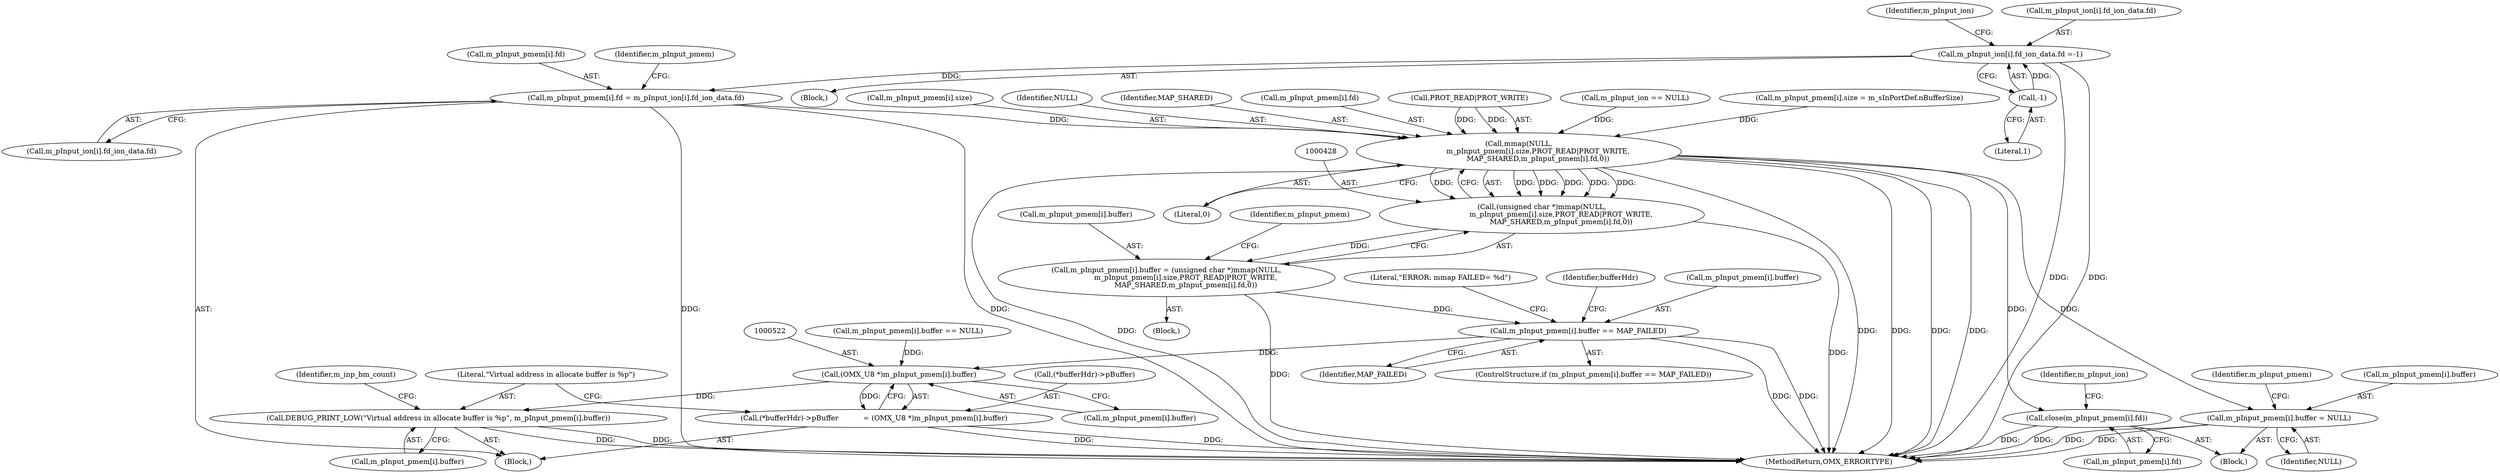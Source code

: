digraph "0_Android_7558d03e6498e970b761aa44fff6b2c659202d95@array" {
"1000381" [label="(Call,m_pInput_pmem[i].fd = m_pInput_ion[i].fd_ion_data.fd)"];
"1000248" [label="(Call,m_pInput_ion[i].fd_ion_data.fd =-1)"];
"1000256" [label="(Call,-1)"];
"1000429" [label="(Call,mmap(NULL,\n                 m_pInput_pmem[i].size,PROT_READ|PROT_WRITE,\n                 MAP_SHARED,m_pInput_pmem[i].fd,0))"];
"1000427" [label="(Call,(unsigned char *)mmap(NULL,\n                 m_pInput_pmem[i].size,PROT_READ|PROT_WRITE,\n                 MAP_SHARED,m_pInput_pmem[i].fd,0))"];
"1000421" [label="(Call,m_pInput_pmem[i].buffer = (unsigned char *)mmap(NULL,\n                 m_pInput_pmem[i].size,PROT_READ|PROT_WRITE,\n                 MAP_SHARED,m_pInput_pmem[i].fd,0))"];
"1000447" [label="(Call,m_pInput_pmem[i].buffer == MAP_FAILED)"];
"1000521" [label="(Call,(OMX_U8 *)m_pInput_pmem[i].buffer)"];
"1000516" [label="(Call,(*bufferHdr)->pBuffer           = (OMX_U8 *)m_pInput_pmem[i].buffer)"];
"1000528" [label="(Call,DEBUG_PRINT_LOW(\"Virtual address in allocate buffer is %p\", m_pInput_pmem[i].buffer))"];
"1000458" [label="(Call,m_pInput_pmem[i].buffer = NULL)"];
"1000465" [label="(Call,close(m_pInput_pmem[i].fd))"];
"1000530" [label="(Call,m_pInput_pmem[i].buffer)"];
"1000529" [label="(Literal,\"Virtual address in allocate buffer is %p\")"];
"1000464" [label="(Identifier,NULL)"];
"1000440" [label="(Call,m_pInput_pmem[i].fd)"];
"1000454" [label="(Block,)"];
"1000468" [label="(Identifier,m_pInput_pmem)"];
"1000516" [label="(Call,(*bufferHdr)->pBuffer           = (OMX_U8 *)m_pInput_pmem[i].buffer)"];
"1000519" [label="(Identifier,bufferHdr)"];
"1000436" [label="(Call,PROT_READ|PROT_WRITE)"];
"1000381" [label="(Call,m_pInput_pmem[i].fd = m_pInput_ion[i].fd_ion_data.fd)"];
"1000447" [label="(Call,m_pInput_pmem[i].buffer == MAP_FAILED)"];
"1000466" [label="(Call,m_pInput_pmem[i].fd)"];
"1000387" [label="(Call,m_pInput_ion[i].fd_ion_data.fd)"];
"1000537" [label="(Identifier,m_inp_bm_count)"];
"1000212" [label="(Call,m_pInput_ion == NULL)"];
"1000459" [label="(Call,m_pInput_pmem[i].buffer)"];
"1000422" [label="(Call,m_pInput_pmem[i].buffer)"];
"1000394" [label="(Call,m_pInput_pmem[i].size = m_sInPortDef.nBufferSize)"];
"1000262" [label="(Identifier,m_pInput_ion)"];
"1000431" [label="(Call,m_pInput_pmem[i].size)"];
"1000420" [label="(Block,)"];
"1000427" [label="(Call,(unsigned char *)mmap(NULL,\n                 m_pInput_pmem[i].size,PROT_READ|PROT_WRITE,\n                 MAP_SHARED,m_pInput_pmem[i].fd,0))"];
"1000256" [label="(Call,-1)"];
"1000453" [label="(Identifier,MAP_FAILED)"];
"1000448" [label="(Call,m_pInput_pmem[i].buffer)"];
"1000450" [label="(Identifier,m_pInput_pmem)"];
"1000292" [label="(Block,)"];
"1000446" [label="(ControlStructure,if (m_pInput_pmem[i].buffer == MAP_FAILED))"];
"1000521" [label="(Call,(OMX_U8 *)m_pInput_pmem[i].buffer)"];
"1000517" [label="(Call,(*bufferHdr)->pBuffer)"];
"1000528" [label="(Call,DEBUG_PRINT_LOW(\"Virtual address in allocate buffer is %p\", m_pInput_pmem[i].buffer))"];
"1000382" [label="(Call,m_pInput_pmem[i].fd)"];
"1000248" [label="(Call,m_pInput_ion[i].fd_ion_data.fd =-1)"];
"1000429" [label="(Call,mmap(NULL,\n                 m_pInput_pmem[i].size,PROT_READ|PROT_WRITE,\n                 MAP_SHARED,m_pInput_pmem[i].fd,0))"];
"1000456" [label="(Literal,\"ERROR: mmap FAILED= %d\")"];
"1000474" [label="(Identifier,m_pInput_ion)"];
"1000458" [label="(Call,m_pInput_pmem[i].buffer = NULL)"];
"1000523" [label="(Call,m_pInput_pmem[i].buffer)"];
"1000430" [label="(Identifier,NULL)"];
"1000421" [label="(Call,m_pInput_pmem[i].buffer = (unsigned char *)mmap(NULL,\n                 m_pInput_pmem[i].size,PROT_READ|PROT_WRITE,\n                 MAP_SHARED,m_pInput_pmem[i].fd,0))"];
"1000231" [label="(Block,)"];
"1000493" [label="(Call,m_pInput_pmem[i].buffer == NULL)"];
"1000397" [label="(Identifier,m_pInput_pmem)"];
"1000257" [label="(Literal,1)"];
"1000465" [label="(Call,close(m_pInput_pmem[i].fd))"];
"1000249" [label="(Call,m_pInput_ion[i].fd_ion_data.fd)"];
"1000567" [label="(MethodReturn,OMX_ERRORTYPE)"];
"1000445" [label="(Literal,0)"];
"1000439" [label="(Identifier,MAP_SHARED)"];
"1000381" -> "1000292"  [label="AST: "];
"1000381" -> "1000387"  [label="CFG: "];
"1000382" -> "1000381"  [label="AST: "];
"1000387" -> "1000381"  [label="AST: "];
"1000397" -> "1000381"  [label="CFG: "];
"1000381" -> "1000567"  [label="DDG: "];
"1000381" -> "1000567"  [label="DDG: "];
"1000248" -> "1000381"  [label="DDG: "];
"1000381" -> "1000429"  [label="DDG: "];
"1000248" -> "1000231"  [label="AST: "];
"1000248" -> "1000256"  [label="CFG: "];
"1000249" -> "1000248"  [label="AST: "];
"1000256" -> "1000248"  [label="AST: "];
"1000262" -> "1000248"  [label="CFG: "];
"1000248" -> "1000567"  [label="DDG: "];
"1000248" -> "1000567"  [label="DDG: "];
"1000256" -> "1000248"  [label="DDG: "];
"1000256" -> "1000257"  [label="CFG: "];
"1000257" -> "1000256"  [label="AST: "];
"1000429" -> "1000427"  [label="AST: "];
"1000429" -> "1000445"  [label="CFG: "];
"1000430" -> "1000429"  [label="AST: "];
"1000431" -> "1000429"  [label="AST: "];
"1000436" -> "1000429"  [label="AST: "];
"1000439" -> "1000429"  [label="AST: "];
"1000440" -> "1000429"  [label="AST: "];
"1000445" -> "1000429"  [label="AST: "];
"1000427" -> "1000429"  [label="CFG: "];
"1000429" -> "1000567"  [label="DDG: "];
"1000429" -> "1000567"  [label="DDG: "];
"1000429" -> "1000567"  [label="DDG: "];
"1000429" -> "1000567"  [label="DDG: "];
"1000429" -> "1000567"  [label="DDG: "];
"1000429" -> "1000427"  [label="DDG: "];
"1000429" -> "1000427"  [label="DDG: "];
"1000429" -> "1000427"  [label="DDG: "];
"1000429" -> "1000427"  [label="DDG: "];
"1000429" -> "1000427"  [label="DDG: "];
"1000429" -> "1000427"  [label="DDG: "];
"1000212" -> "1000429"  [label="DDG: "];
"1000394" -> "1000429"  [label="DDG: "];
"1000436" -> "1000429"  [label="DDG: "];
"1000436" -> "1000429"  [label="DDG: "];
"1000429" -> "1000458"  [label="DDG: "];
"1000429" -> "1000465"  [label="DDG: "];
"1000427" -> "1000421"  [label="AST: "];
"1000428" -> "1000427"  [label="AST: "];
"1000421" -> "1000427"  [label="CFG: "];
"1000427" -> "1000567"  [label="DDG: "];
"1000427" -> "1000421"  [label="DDG: "];
"1000421" -> "1000420"  [label="AST: "];
"1000422" -> "1000421"  [label="AST: "];
"1000450" -> "1000421"  [label="CFG: "];
"1000421" -> "1000567"  [label="DDG: "];
"1000421" -> "1000447"  [label="DDG: "];
"1000447" -> "1000446"  [label="AST: "];
"1000447" -> "1000453"  [label="CFG: "];
"1000448" -> "1000447"  [label="AST: "];
"1000453" -> "1000447"  [label="AST: "];
"1000456" -> "1000447"  [label="CFG: "];
"1000519" -> "1000447"  [label="CFG: "];
"1000447" -> "1000567"  [label="DDG: "];
"1000447" -> "1000567"  [label="DDG: "];
"1000447" -> "1000521"  [label="DDG: "];
"1000521" -> "1000516"  [label="AST: "];
"1000521" -> "1000523"  [label="CFG: "];
"1000522" -> "1000521"  [label="AST: "];
"1000523" -> "1000521"  [label="AST: "];
"1000516" -> "1000521"  [label="CFG: "];
"1000521" -> "1000516"  [label="DDG: "];
"1000493" -> "1000521"  [label="DDG: "];
"1000521" -> "1000528"  [label="DDG: "];
"1000516" -> "1000292"  [label="AST: "];
"1000517" -> "1000516"  [label="AST: "];
"1000529" -> "1000516"  [label="CFG: "];
"1000516" -> "1000567"  [label="DDG: "];
"1000516" -> "1000567"  [label="DDG: "];
"1000528" -> "1000292"  [label="AST: "];
"1000528" -> "1000530"  [label="CFG: "];
"1000529" -> "1000528"  [label="AST: "];
"1000530" -> "1000528"  [label="AST: "];
"1000537" -> "1000528"  [label="CFG: "];
"1000528" -> "1000567"  [label="DDG: "];
"1000528" -> "1000567"  [label="DDG: "];
"1000458" -> "1000454"  [label="AST: "];
"1000458" -> "1000464"  [label="CFG: "];
"1000459" -> "1000458"  [label="AST: "];
"1000464" -> "1000458"  [label="AST: "];
"1000468" -> "1000458"  [label="CFG: "];
"1000458" -> "1000567"  [label="DDG: "];
"1000458" -> "1000567"  [label="DDG: "];
"1000465" -> "1000454"  [label="AST: "];
"1000465" -> "1000466"  [label="CFG: "];
"1000466" -> "1000465"  [label="AST: "];
"1000474" -> "1000465"  [label="CFG: "];
"1000465" -> "1000567"  [label="DDG: "];
"1000465" -> "1000567"  [label="DDG: "];
}
